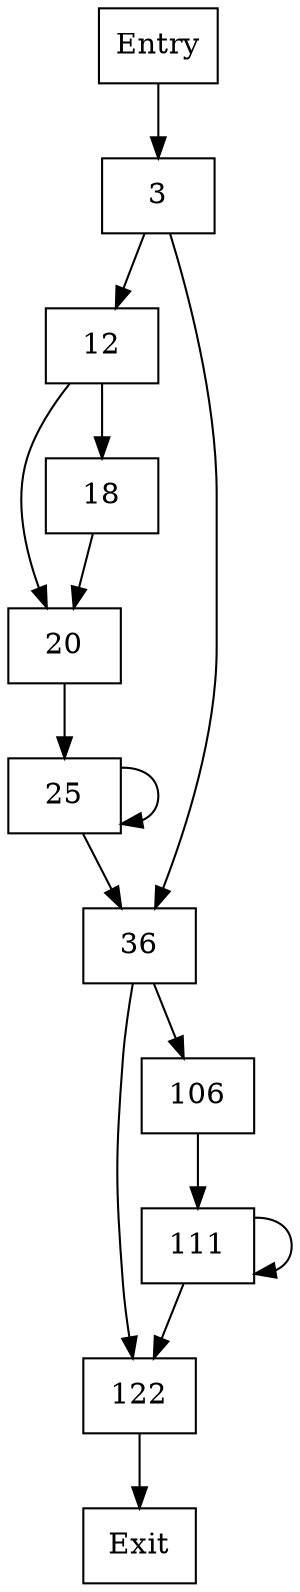 digraph "CFG" {
  node [shape=box];
  "Entry" -> "3";
  "3" -> "12";
  "12" -> "20";
  "20" -> "25";
  "25" -> "25";
  "25" -> "36";
  "36" -> "122";
  "122" -> "Exit";
  "3" -> "36";
  "12" -> "18";
  "18" -> "20";
  "36" -> "106";
  "106" -> "111";
  "111" -> "111";
  "111" -> "122";

}